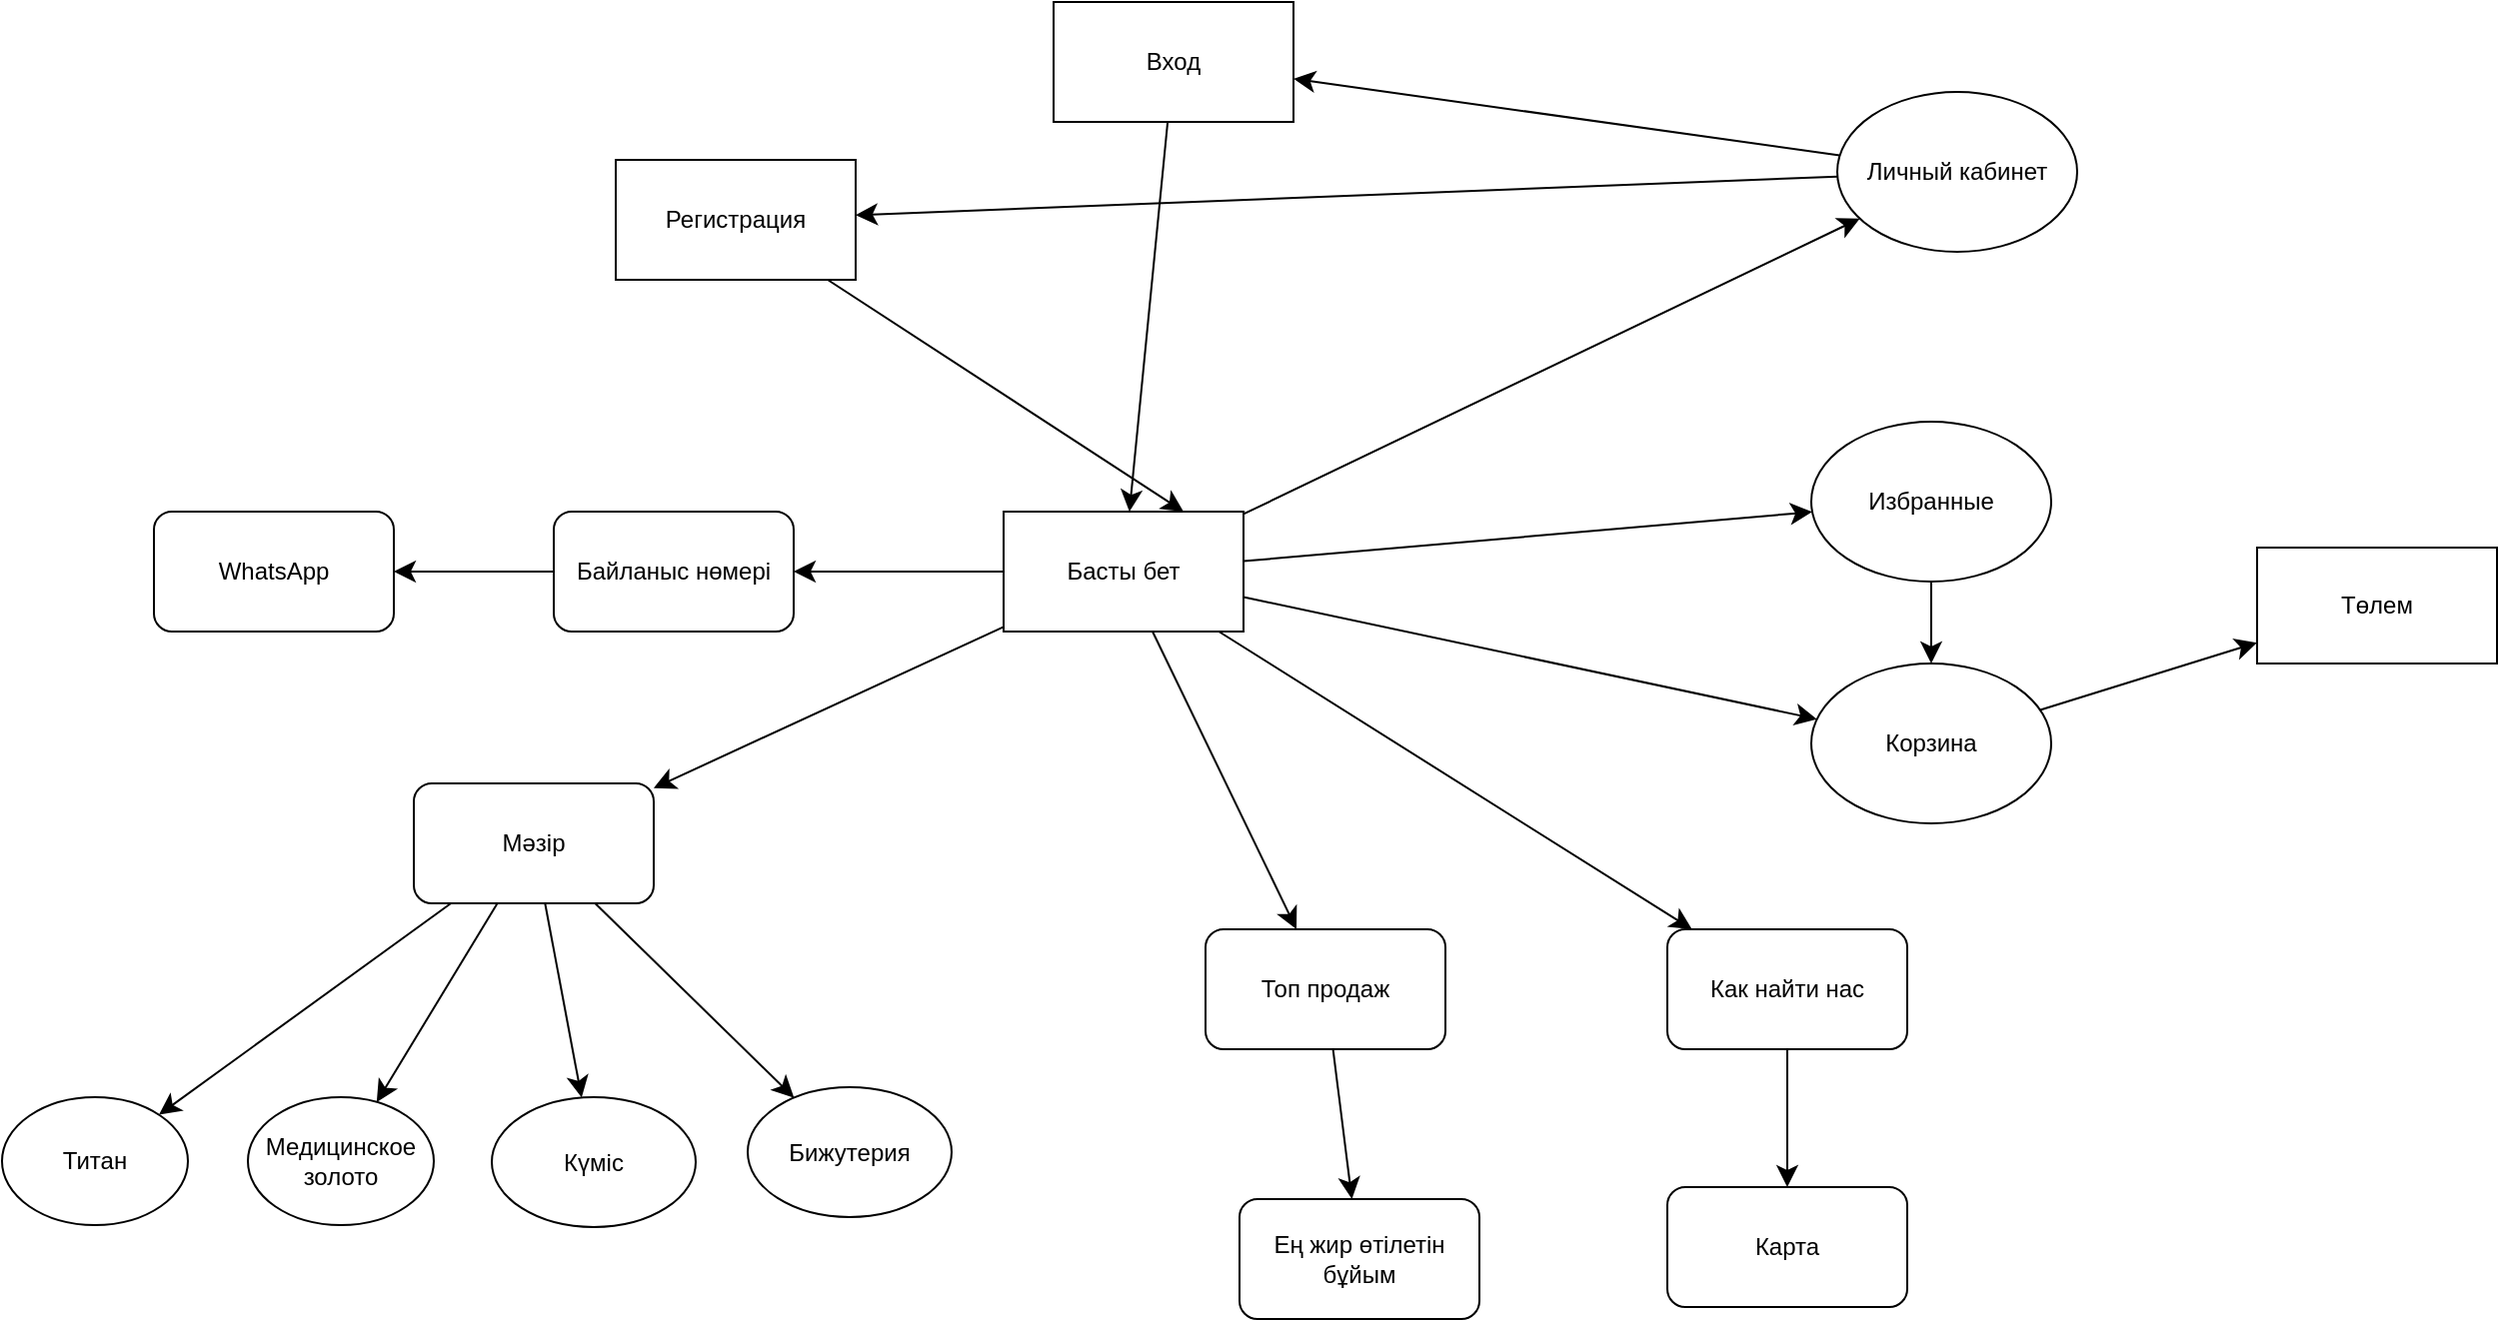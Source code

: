 <mxfile version="24.3.1" type="github">
  <diagram name="Страница — 1" id="jOQiDQymOB1mB0jtHos0">
    <mxGraphModel dx="1684" dy="1499" grid="0" gridSize="10" guides="1" tooltips="1" connect="1" arrows="1" fold="1" page="0" pageScale="1" pageWidth="827" pageHeight="1169" math="0" shadow="0">
      <root>
        <mxCell id="0" />
        <mxCell id="1" parent="0" />
        <mxCell id="mSKGNVlefS-1-X3soDyf-17" style="edgeStyle=none;curved=1;rounded=0;orthogonalLoop=1;jettySize=auto;html=1;fontSize=12;startSize=8;endSize=8;" edge="1" parent="1" source="mSKGNVlefS-1-X3soDyf-1" target="mSKGNVlefS-1-X3soDyf-18">
          <mxGeometry relative="1" as="geometry">
            <mxPoint x="-69" y="-82" as="targetPoint" />
          </mxGeometry>
        </mxCell>
        <mxCell id="mSKGNVlefS-1-X3soDyf-24" style="edgeStyle=none;curved=1;rounded=0;orthogonalLoop=1;jettySize=auto;html=1;fontSize=12;startSize=8;endSize=8;" edge="1" parent="1" source="mSKGNVlefS-1-X3soDyf-1" target="mSKGNVlefS-1-X3soDyf-2">
          <mxGeometry relative="1" as="geometry" />
        </mxCell>
        <mxCell id="mSKGNVlefS-1-X3soDyf-25" style="edgeStyle=none;curved=1;rounded=0;orthogonalLoop=1;jettySize=auto;html=1;fontSize=12;startSize=8;endSize=8;" edge="1" parent="1" source="mSKGNVlefS-1-X3soDyf-1" target="mSKGNVlefS-1-X3soDyf-11">
          <mxGeometry relative="1" as="geometry" />
        </mxCell>
        <mxCell id="mSKGNVlefS-1-X3soDyf-27" style="edgeStyle=none;curved=1;rounded=0;orthogonalLoop=1;jettySize=auto;html=1;fontSize=12;startSize=8;endSize=8;" edge="1" parent="1" source="mSKGNVlefS-1-X3soDyf-1" target="mSKGNVlefS-1-X3soDyf-14">
          <mxGeometry relative="1" as="geometry" />
        </mxCell>
        <mxCell id="mSKGNVlefS-1-X3soDyf-28" style="edgeStyle=none;curved=1;rounded=0;orthogonalLoop=1;jettySize=auto;html=1;fontSize=12;startSize=8;endSize=8;" edge="1" parent="1" source="mSKGNVlefS-1-X3soDyf-1" target="mSKGNVlefS-1-X3soDyf-21">
          <mxGeometry relative="1" as="geometry" />
        </mxCell>
        <mxCell id="mSKGNVlefS-1-X3soDyf-29" style="edgeStyle=none;curved=1;rounded=0;orthogonalLoop=1;jettySize=auto;html=1;fontSize=12;startSize=8;endSize=8;" edge="1" parent="1" source="mSKGNVlefS-1-X3soDyf-1" target="mSKGNVlefS-1-X3soDyf-22">
          <mxGeometry relative="1" as="geometry" />
        </mxCell>
        <mxCell id="mSKGNVlefS-1-X3soDyf-30" style="edgeStyle=none;curved=1;rounded=0;orthogonalLoop=1;jettySize=auto;html=1;fontSize=12;startSize=8;endSize=8;" edge="1" parent="1" source="mSKGNVlefS-1-X3soDyf-1" target="mSKGNVlefS-1-X3soDyf-23">
          <mxGeometry relative="1" as="geometry" />
        </mxCell>
        <mxCell id="mSKGNVlefS-1-X3soDyf-1" value="Басты бет" style="rounded=0;whiteSpace=wrap;html=1;" vertex="1" parent="1">
          <mxGeometry x="100" y="-297" width="120" height="60" as="geometry" />
        </mxCell>
        <mxCell id="mSKGNVlefS-1-X3soDyf-7" style="edgeStyle=none;curved=1;rounded=0;orthogonalLoop=1;jettySize=auto;html=1;fontSize=12;startSize=8;endSize=8;" edge="1" parent="1" source="mSKGNVlefS-1-X3soDyf-2" target="mSKGNVlefS-1-X3soDyf-3">
          <mxGeometry relative="1" as="geometry" />
        </mxCell>
        <mxCell id="mSKGNVlefS-1-X3soDyf-8" style="edgeStyle=none;curved=1;rounded=0;orthogonalLoop=1;jettySize=auto;html=1;fontSize=12;startSize=8;endSize=8;" edge="1" parent="1" source="mSKGNVlefS-1-X3soDyf-2" target="mSKGNVlefS-1-X3soDyf-4">
          <mxGeometry relative="1" as="geometry" />
        </mxCell>
        <mxCell id="mSKGNVlefS-1-X3soDyf-9" style="edgeStyle=none;curved=1;rounded=0;orthogonalLoop=1;jettySize=auto;html=1;fontSize=12;startSize=8;endSize=8;" edge="1" parent="1" source="mSKGNVlefS-1-X3soDyf-2" target="mSKGNVlefS-1-X3soDyf-5">
          <mxGeometry relative="1" as="geometry" />
        </mxCell>
        <mxCell id="mSKGNVlefS-1-X3soDyf-10" style="edgeStyle=none;curved=1;rounded=0;orthogonalLoop=1;jettySize=auto;html=1;fontSize=12;startSize=8;endSize=8;" edge="1" parent="1" source="mSKGNVlefS-1-X3soDyf-2" target="mSKGNVlefS-1-X3soDyf-6">
          <mxGeometry relative="1" as="geometry" />
        </mxCell>
        <mxCell id="mSKGNVlefS-1-X3soDyf-2" value="Мәзір" style="rounded=1;whiteSpace=wrap;html=1;" vertex="1" parent="1">
          <mxGeometry x="-195" y="-161" width="120" height="60" as="geometry" />
        </mxCell>
        <mxCell id="mSKGNVlefS-1-X3soDyf-3" value="Титан" style="ellipse;whiteSpace=wrap;html=1;" vertex="1" parent="1">
          <mxGeometry x="-401" y="-4" width="93" height="64" as="geometry" />
        </mxCell>
        <mxCell id="mSKGNVlefS-1-X3soDyf-4" value="Медицинское золото" style="ellipse;whiteSpace=wrap;html=1;" vertex="1" parent="1">
          <mxGeometry x="-278" y="-4" width="93" height="64" as="geometry" />
        </mxCell>
        <mxCell id="mSKGNVlefS-1-X3soDyf-5" value="Күміс" style="ellipse;whiteSpace=wrap;html=1;" vertex="1" parent="1">
          <mxGeometry x="-156" y="-4" width="102" height="65" as="geometry" />
        </mxCell>
        <mxCell id="mSKGNVlefS-1-X3soDyf-6" value="Бижутерия" style="ellipse;whiteSpace=wrap;html=1;" vertex="1" parent="1">
          <mxGeometry x="-28" y="-9" width="102" height="65" as="geometry" />
        </mxCell>
        <mxCell id="mSKGNVlefS-1-X3soDyf-13" value="" style="edgeStyle=none;curved=1;rounded=0;orthogonalLoop=1;jettySize=auto;html=1;fontSize=12;startSize=8;endSize=8;" edge="1" parent="1" source="mSKGNVlefS-1-X3soDyf-11" target="mSKGNVlefS-1-X3soDyf-12">
          <mxGeometry relative="1" as="geometry" />
        </mxCell>
        <mxCell id="mSKGNVlefS-1-X3soDyf-11" value="Топ продаж" style="rounded=1;whiteSpace=wrap;html=1;" vertex="1" parent="1">
          <mxGeometry x="201" y="-88" width="120" height="60" as="geometry" />
        </mxCell>
        <mxCell id="mSKGNVlefS-1-X3soDyf-12" value="Ең жир өтілетін бұйым" style="whiteSpace=wrap;html=1;rounded=1;" vertex="1" parent="1">
          <mxGeometry x="218" y="47" width="120" height="60" as="geometry" />
        </mxCell>
        <mxCell id="mSKGNVlefS-1-X3soDyf-16" value="" style="edgeStyle=none;curved=1;rounded=0;orthogonalLoop=1;jettySize=auto;html=1;fontSize=12;startSize=8;endSize=8;" edge="1" parent="1" source="mSKGNVlefS-1-X3soDyf-14" target="mSKGNVlefS-1-X3soDyf-15">
          <mxGeometry relative="1" as="geometry" />
        </mxCell>
        <mxCell id="mSKGNVlefS-1-X3soDyf-14" value="Как найти нас" style="rounded=1;whiteSpace=wrap;html=1;" vertex="1" parent="1">
          <mxGeometry x="432" y="-88" width="120" height="60" as="geometry" />
        </mxCell>
        <mxCell id="mSKGNVlefS-1-X3soDyf-15" value="Карта" style="whiteSpace=wrap;html=1;rounded=1;" vertex="1" parent="1">
          <mxGeometry x="432" y="41" width="120" height="60" as="geometry" />
        </mxCell>
        <mxCell id="mSKGNVlefS-1-X3soDyf-20" value="" style="edgeStyle=none;curved=1;rounded=0;orthogonalLoop=1;jettySize=auto;html=1;fontSize=12;startSize=8;endSize=8;" edge="1" parent="1" source="mSKGNVlefS-1-X3soDyf-18" target="mSKGNVlefS-1-X3soDyf-19">
          <mxGeometry relative="1" as="geometry" />
        </mxCell>
        <mxCell id="mSKGNVlefS-1-X3soDyf-18" value="Байланыс нөмері" style="rounded=1;whiteSpace=wrap;html=1;" vertex="1" parent="1">
          <mxGeometry x="-125" y="-297" width="120" height="60" as="geometry" />
        </mxCell>
        <mxCell id="mSKGNVlefS-1-X3soDyf-19" value="WhatsApp" style="rounded=1;whiteSpace=wrap;html=1;" vertex="1" parent="1">
          <mxGeometry x="-325" y="-297" width="120" height="60" as="geometry" />
        </mxCell>
        <mxCell id="mSKGNVlefS-1-X3soDyf-31" style="edgeStyle=none;curved=1;rounded=0;orthogonalLoop=1;jettySize=auto;html=1;exitX=0.5;exitY=1;exitDx=0;exitDy=0;fontSize=12;startSize=8;endSize=8;" edge="1" parent="1" source="mSKGNVlefS-1-X3soDyf-21" target="mSKGNVlefS-1-X3soDyf-22">
          <mxGeometry relative="1" as="geometry" />
        </mxCell>
        <mxCell id="mSKGNVlefS-1-X3soDyf-21" value="Избранные" style="ellipse;whiteSpace=wrap;html=1;" vertex="1" parent="1">
          <mxGeometry x="504" y="-342" width="120" height="80" as="geometry" />
        </mxCell>
        <mxCell id="mSKGNVlefS-1-X3soDyf-39" value="" style="edgeStyle=none;curved=1;rounded=0;orthogonalLoop=1;jettySize=auto;html=1;fontSize=12;startSize=8;endSize=8;" edge="1" parent="1" source="mSKGNVlefS-1-X3soDyf-22" target="mSKGNVlefS-1-X3soDyf-38">
          <mxGeometry relative="1" as="geometry" />
        </mxCell>
        <mxCell id="mSKGNVlefS-1-X3soDyf-22" value="Корзина" style="ellipse;whiteSpace=wrap;html=1;" vertex="1" parent="1">
          <mxGeometry x="504" y="-221" width="120" height="80" as="geometry" />
        </mxCell>
        <mxCell id="mSKGNVlefS-1-X3soDyf-33" value="" style="edgeStyle=none;curved=1;rounded=0;orthogonalLoop=1;jettySize=auto;html=1;fontSize=12;startSize=8;endSize=8;" edge="1" parent="1" source="mSKGNVlefS-1-X3soDyf-23" target="mSKGNVlefS-1-X3soDyf-32">
          <mxGeometry relative="1" as="geometry" />
        </mxCell>
        <mxCell id="mSKGNVlefS-1-X3soDyf-36" style="edgeStyle=none;curved=1;rounded=0;orthogonalLoop=1;jettySize=auto;html=1;fontSize=12;startSize=8;endSize=8;" edge="1" parent="1" source="mSKGNVlefS-1-X3soDyf-23" target="mSKGNVlefS-1-X3soDyf-34">
          <mxGeometry relative="1" as="geometry" />
        </mxCell>
        <mxCell id="mSKGNVlefS-1-X3soDyf-23" value="Личный кабинет" style="ellipse;whiteSpace=wrap;html=1;" vertex="1" parent="1">
          <mxGeometry x="517" y="-507" width="120" height="80" as="geometry" />
        </mxCell>
        <mxCell id="mSKGNVlefS-1-X3soDyf-40" style="edgeStyle=none;curved=1;rounded=0;orthogonalLoop=1;jettySize=auto;html=1;fontSize=12;startSize=8;endSize=8;" edge="1" parent="1" source="mSKGNVlefS-1-X3soDyf-32" target="mSKGNVlefS-1-X3soDyf-1">
          <mxGeometry relative="1" as="geometry" />
        </mxCell>
        <mxCell id="mSKGNVlefS-1-X3soDyf-32" value="Вход" style="whiteSpace=wrap;html=1;" vertex="1" parent="1">
          <mxGeometry x="125" y="-552" width="120" height="60" as="geometry" />
        </mxCell>
        <mxCell id="mSKGNVlefS-1-X3soDyf-41" style="edgeStyle=none;curved=1;rounded=0;orthogonalLoop=1;jettySize=auto;html=1;entryX=0.75;entryY=0;entryDx=0;entryDy=0;fontSize=12;startSize=8;endSize=8;" edge="1" parent="1" source="mSKGNVlefS-1-X3soDyf-34" target="mSKGNVlefS-1-X3soDyf-1">
          <mxGeometry relative="1" as="geometry" />
        </mxCell>
        <mxCell id="mSKGNVlefS-1-X3soDyf-34" value="Регистрация" style="whiteSpace=wrap;html=1;" vertex="1" parent="1">
          <mxGeometry x="-94" y="-473" width="120" height="60" as="geometry" />
        </mxCell>
        <mxCell id="mSKGNVlefS-1-X3soDyf-38" value="Төлем" style="whiteSpace=wrap;html=1;" vertex="1" parent="1">
          <mxGeometry x="727" y="-279" width="120" height="58" as="geometry" />
        </mxCell>
      </root>
    </mxGraphModel>
  </diagram>
</mxfile>
